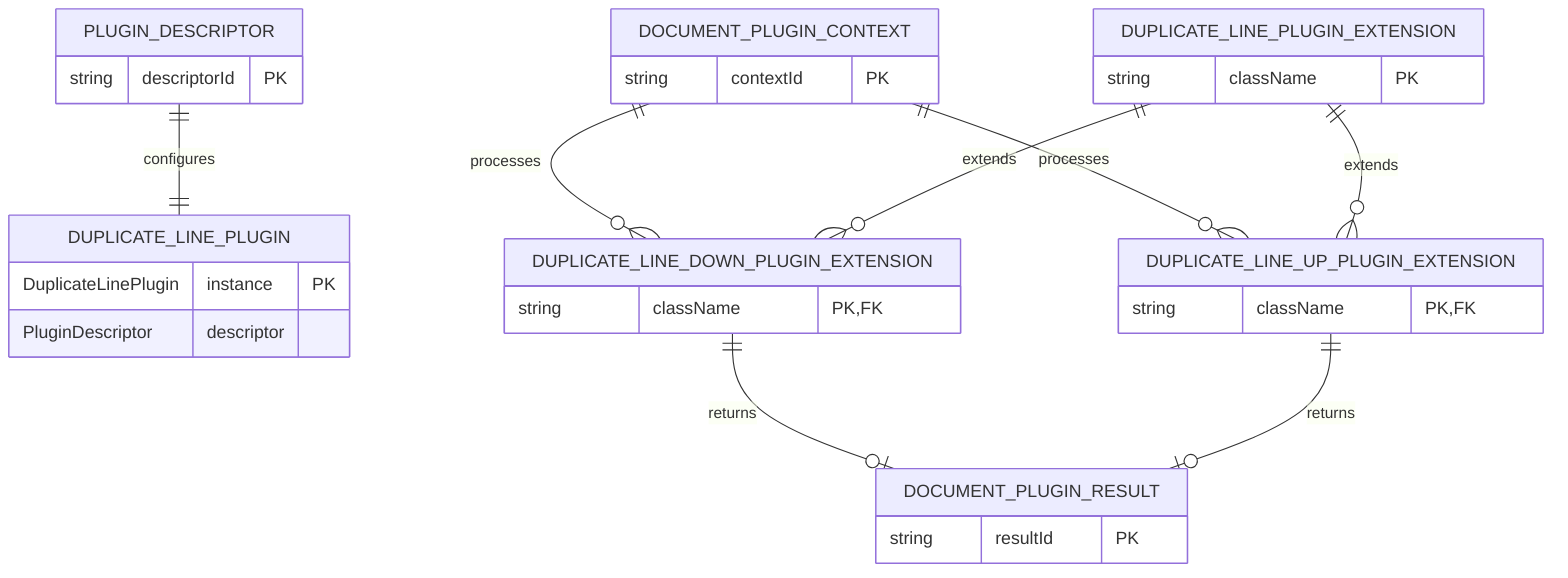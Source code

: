 ---
references:
  - "File:
    /oxygenSDKSamples/oxygen-sample-plugins/oxygen-sample-plugin-duplicate-line\
    s/src/main/java/ro/sync/sample/plugin/duplicateLine/DuplicateLineDownPlugin\
    Extension.java"
  - "File:
    /oxygenSDKSamples/oxygen-sample-plugins/oxygen-sample-plugin-duplicate-line\
    s/src/main/java/ro/sync/sample/plugin/duplicateLine/DuplicateLinePlugin.jav\
    a"
  - "File:
    /oxygenSDKSamples/oxygen-sample-plugins/oxygen-sample-plugin-duplicate-line\
    s/src/main/java/ro/sync/sample/plugin/duplicateLine/DuplicateLinePluginExte\
    nsion.java"
  - "File:
    /oxygenSDKSamples/oxygen-sample-plugins/oxygen-sample-plugin-duplicate-line\
    s/src/main/java/ro/sync/sample/plugin/duplicateLine/DuplicateLineUpPluginEx\
    tension.java"
generationTime: 2025-10-03T15:34:45.079Z
---
erDiagram
    DUPLICATE_LINE_PLUGIN {
        DuplicateLinePlugin instance PK
        PluginDescriptor descriptor
    }
    DUPLICATE_LINE_PLUGIN_EXTENSION {
        string className PK
    }
    DUPLICATE_LINE_DOWN_PLUGIN_EXTENSION {
        string className PK, FK
    }
    DUPLICATE_LINE_UP_PLUGIN_EXTENSION {
        string className PK, FK
    }
    DOCUMENT_PLUGIN_CONTEXT {
        string contextId PK
    }
    DOCUMENT_PLUGIN_RESULT {
        string resultId PK
    }
    PLUGIN_DESCRIPTOR {
        string descriptorId PK
    }
    DOCUMENT_PLUGIN_CONTEXT ||--o{ DUPLICATE_LINE_DOWN_PLUGIN_EXTENSION : processes
    DOCUMENT_PLUGIN_CONTEXT ||--o{ DUPLICATE_LINE_UP_PLUGIN_EXTENSION : processes
    DUPLICATE_LINE_DOWN_PLUGIN_EXTENSION ||--o| DOCUMENT_PLUGIN_RESULT : returns
    DUPLICATE_LINE_PLUGIN_EXTENSION ||--o{ DUPLICATE_LINE_DOWN_PLUGIN_EXTENSION : extends
    DUPLICATE_LINE_PLUGIN_EXTENSION ||--o{ DUPLICATE_LINE_UP_PLUGIN_EXTENSION : extends
    DUPLICATE_LINE_UP_PLUGIN_EXTENSION ||--o| DOCUMENT_PLUGIN_RESULT : returns
    PLUGIN_DESCRIPTOR ||--|| DUPLICATE_LINE_PLUGIN : configures